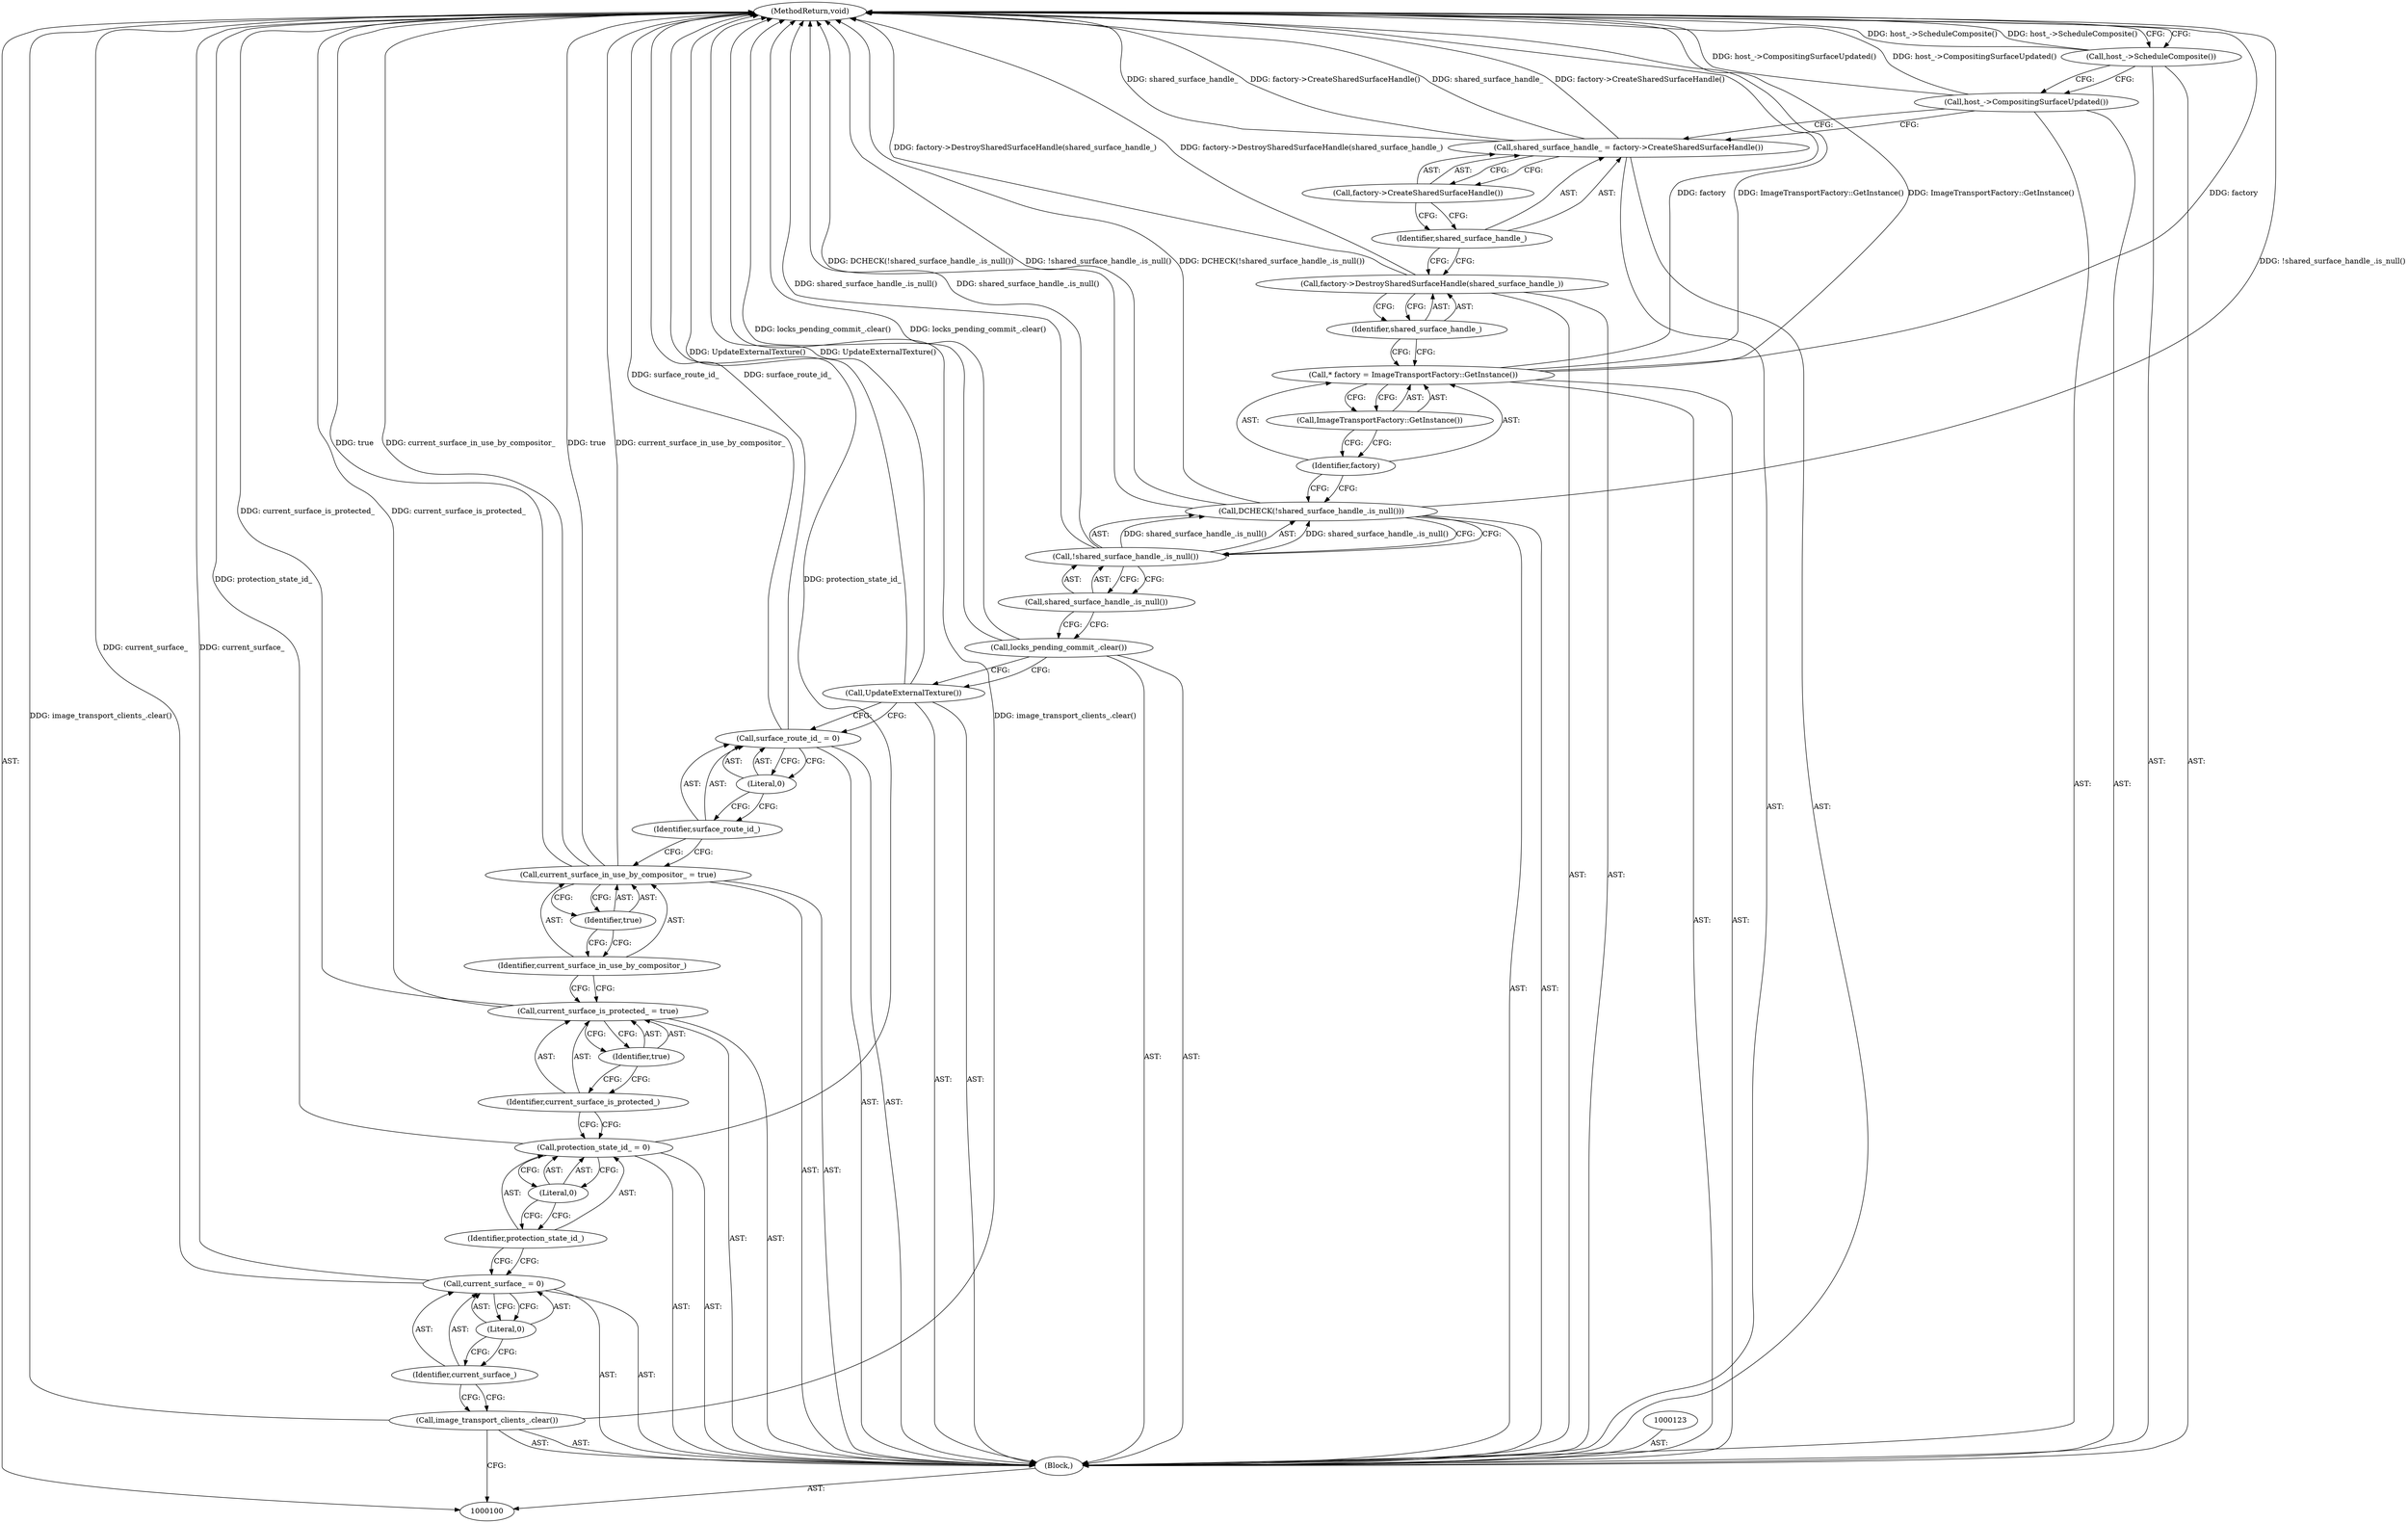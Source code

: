 digraph "1_Chrome_18d67244984a574ba2dd8779faabc0e3e34f4b76_28" {
"1000134" [label="(MethodReturn,void)"];
"1000101" [label="(Block,)"];
"1000122" [label="(Call,shared_surface_handle_.is_null())"];
"1000120" [label="(Call,DCHECK(!shared_surface_handle_.is_null()))"];
"1000121" [label="(Call,!shared_surface_handle_.is_null())"];
"1000124" [label="(Call,* factory = ImageTransportFactory::GetInstance())"];
"1000125" [label="(Identifier,factory)"];
"1000126" [label="(Call,ImageTransportFactory::GetInstance())"];
"1000127" [label="(Call,factory->DestroySharedSurfaceHandle(shared_surface_handle_))"];
"1000128" [label="(Identifier,shared_surface_handle_)"];
"1000129" [label="(Call,shared_surface_handle_ = factory->CreateSharedSurfaceHandle())"];
"1000130" [label="(Identifier,shared_surface_handle_)"];
"1000131" [label="(Call,factory->CreateSharedSurfaceHandle())"];
"1000132" [label="(Call,host_->CompositingSurfaceUpdated())"];
"1000133" [label="(Call,host_->ScheduleComposite())"];
"1000102" [label="(Call,image_transport_clients_.clear())"];
"1000105" [label="(Literal,0)"];
"1000103" [label="(Call,current_surface_ = 0)"];
"1000104" [label="(Identifier,current_surface_)"];
"1000106" [label="(Call,protection_state_id_ = 0)"];
"1000107" [label="(Identifier,protection_state_id_)"];
"1000108" [label="(Literal,0)"];
"1000109" [label="(Call,current_surface_is_protected_ = true)"];
"1000110" [label="(Identifier,current_surface_is_protected_)"];
"1000111" [label="(Identifier,true)"];
"1000112" [label="(Call,current_surface_in_use_by_compositor_ = true)"];
"1000113" [label="(Identifier,current_surface_in_use_by_compositor_)"];
"1000114" [label="(Identifier,true)"];
"1000115" [label="(Call,surface_route_id_ = 0)"];
"1000116" [label="(Identifier,surface_route_id_)"];
"1000117" [label="(Literal,0)"];
"1000118" [label="(Call,UpdateExternalTexture())"];
"1000119" [label="(Call,locks_pending_commit_.clear())"];
"1000134" -> "1000100"  [label="AST: "];
"1000134" -> "1000133"  [label="CFG: "];
"1000124" -> "1000134"  [label="DDG: factory"];
"1000124" -> "1000134"  [label="DDG: ImageTransportFactory::GetInstance()"];
"1000106" -> "1000134"  [label="DDG: protection_state_id_"];
"1000103" -> "1000134"  [label="DDG: current_surface_"];
"1000112" -> "1000134"  [label="DDG: true"];
"1000112" -> "1000134"  [label="DDG: current_surface_in_use_by_compositor_"];
"1000132" -> "1000134"  [label="DDG: host_->CompositingSurfaceUpdated()"];
"1000127" -> "1000134"  [label="DDG: factory->DestroySharedSurfaceHandle(shared_surface_handle_)"];
"1000118" -> "1000134"  [label="DDG: UpdateExternalTexture()"];
"1000121" -> "1000134"  [label="DDG: shared_surface_handle_.is_null()"];
"1000119" -> "1000134"  [label="DDG: locks_pending_commit_.clear()"];
"1000115" -> "1000134"  [label="DDG: surface_route_id_"];
"1000129" -> "1000134"  [label="DDG: shared_surface_handle_"];
"1000129" -> "1000134"  [label="DDG: factory->CreateSharedSurfaceHandle()"];
"1000120" -> "1000134"  [label="DDG: !shared_surface_handle_.is_null()"];
"1000120" -> "1000134"  [label="DDG: DCHECK(!shared_surface_handle_.is_null())"];
"1000133" -> "1000134"  [label="DDG: host_->ScheduleComposite()"];
"1000102" -> "1000134"  [label="DDG: image_transport_clients_.clear()"];
"1000109" -> "1000134"  [label="DDG: current_surface_is_protected_"];
"1000101" -> "1000100"  [label="AST: "];
"1000102" -> "1000101"  [label="AST: "];
"1000103" -> "1000101"  [label="AST: "];
"1000106" -> "1000101"  [label="AST: "];
"1000109" -> "1000101"  [label="AST: "];
"1000112" -> "1000101"  [label="AST: "];
"1000115" -> "1000101"  [label="AST: "];
"1000118" -> "1000101"  [label="AST: "];
"1000119" -> "1000101"  [label="AST: "];
"1000120" -> "1000101"  [label="AST: "];
"1000123" -> "1000101"  [label="AST: "];
"1000124" -> "1000101"  [label="AST: "];
"1000127" -> "1000101"  [label="AST: "];
"1000129" -> "1000101"  [label="AST: "];
"1000132" -> "1000101"  [label="AST: "];
"1000133" -> "1000101"  [label="AST: "];
"1000122" -> "1000121"  [label="AST: "];
"1000122" -> "1000119"  [label="CFG: "];
"1000121" -> "1000122"  [label="CFG: "];
"1000120" -> "1000101"  [label="AST: "];
"1000120" -> "1000121"  [label="CFG: "];
"1000121" -> "1000120"  [label="AST: "];
"1000125" -> "1000120"  [label="CFG: "];
"1000120" -> "1000134"  [label="DDG: !shared_surface_handle_.is_null()"];
"1000120" -> "1000134"  [label="DDG: DCHECK(!shared_surface_handle_.is_null())"];
"1000121" -> "1000120"  [label="DDG: shared_surface_handle_.is_null()"];
"1000121" -> "1000120"  [label="AST: "];
"1000121" -> "1000122"  [label="CFG: "];
"1000122" -> "1000121"  [label="AST: "];
"1000120" -> "1000121"  [label="CFG: "];
"1000121" -> "1000134"  [label="DDG: shared_surface_handle_.is_null()"];
"1000121" -> "1000120"  [label="DDG: shared_surface_handle_.is_null()"];
"1000124" -> "1000101"  [label="AST: "];
"1000124" -> "1000126"  [label="CFG: "];
"1000125" -> "1000124"  [label="AST: "];
"1000126" -> "1000124"  [label="AST: "];
"1000128" -> "1000124"  [label="CFG: "];
"1000124" -> "1000134"  [label="DDG: factory"];
"1000124" -> "1000134"  [label="DDG: ImageTransportFactory::GetInstance()"];
"1000125" -> "1000124"  [label="AST: "];
"1000125" -> "1000120"  [label="CFG: "];
"1000126" -> "1000125"  [label="CFG: "];
"1000126" -> "1000124"  [label="AST: "];
"1000126" -> "1000125"  [label="CFG: "];
"1000124" -> "1000126"  [label="CFG: "];
"1000127" -> "1000101"  [label="AST: "];
"1000127" -> "1000128"  [label="CFG: "];
"1000128" -> "1000127"  [label="AST: "];
"1000130" -> "1000127"  [label="CFG: "];
"1000127" -> "1000134"  [label="DDG: factory->DestroySharedSurfaceHandle(shared_surface_handle_)"];
"1000128" -> "1000127"  [label="AST: "];
"1000128" -> "1000124"  [label="CFG: "];
"1000127" -> "1000128"  [label="CFG: "];
"1000129" -> "1000101"  [label="AST: "];
"1000129" -> "1000131"  [label="CFG: "];
"1000130" -> "1000129"  [label="AST: "];
"1000131" -> "1000129"  [label="AST: "];
"1000132" -> "1000129"  [label="CFG: "];
"1000129" -> "1000134"  [label="DDG: shared_surface_handle_"];
"1000129" -> "1000134"  [label="DDG: factory->CreateSharedSurfaceHandle()"];
"1000130" -> "1000129"  [label="AST: "];
"1000130" -> "1000127"  [label="CFG: "];
"1000131" -> "1000130"  [label="CFG: "];
"1000131" -> "1000129"  [label="AST: "];
"1000131" -> "1000130"  [label="CFG: "];
"1000129" -> "1000131"  [label="CFG: "];
"1000132" -> "1000101"  [label="AST: "];
"1000132" -> "1000129"  [label="CFG: "];
"1000133" -> "1000132"  [label="CFG: "];
"1000132" -> "1000134"  [label="DDG: host_->CompositingSurfaceUpdated()"];
"1000133" -> "1000101"  [label="AST: "];
"1000133" -> "1000132"  [label="CFG: "];
"1000134" -> "1000133"  [label="CFG: "];
"1000133" -> "1000134"  [label="DDG: host_->ScheduleComposite()"];
"1000102" -> "1000101"  [label="AST: "];
"1000102" -> "1000100"  [label="CFG: "];
"1000104" -> "1000102"  [label="CFG: "];
"1000102" -> "1000134"  [label="DDG: image_transport_clients_.clear()"];
"1000105" -> "1000103"  [label="AST: "];
"1000105" -> "1000104"  [label="CFG: "];
"1000103" -> "1000105"  [label="CFG: "];
"1000103" -> "1000101"  [label="AST: "];
"1000103" -> "1000105"  [label="CFG: "];
"1000104" -> "1000103"  [label="AST: "];
"1000105" -> "1000103"  [label="AST: "];
"1000107" -> "1000103"  [label="CFG: "];
"1000103" -> "1000134"  [label="DDG: current_surface_"];
"1000104" -> "1000103"  [label="AST: "];
"1000104" -> "1000102"  [label="CFG: "];
"1000105" -> "1000104"  [label="CFG: "];
"1000106" -> "1000101"  [label="AST: "];
"1000106" -> "1000108"  [label="CFG: "];
"1000107" -> "1000106"  [label="AST: "];
"1000108" -> "1000106"  [label="AST: "];
"1000110" -> "1000106"  [label="CFG: "];
"1000106" -> "1000134"  [label="DDG: protection_state_id_"];
"1000107" -> "1000106"  [label="AST: "];
"1000107" -> "1000103"  [label="CFG: "];
"1000108" -> "1000107"  [label="CFG: "];
"1000108" -> "1000106"  [label="AST: "];
"1000108" -> "1000107"  [label="CFG: "];
"1000106" -> "1000108"  [label="CFG: "];
"1000109" -> "1000101"  [label="AST: "];
"1000109" -> "1000111"  [label="CFG: "];
"1000110" -> "1000109"  [label="AST: "];
"1000111" -> "1000109"  [label="AST: "];
"1000113" -> "1000109"  [label="CFG: "];
"1000109" -> "1000134"  [label="DDG: current_surface_is_protected_"];
"1000110" -> "1000109"  [label="AST: "];
"1000110" -> "1000106"  [label="CFG: "];
"1000111" -> "1000110"  [label="CFG: "];
"1000111" -> "1000109"  [label="AST: "];
"1000111" -> "1000110"  [label="CFG: "];
"1000109" -> "1000111"  [label="CFG: "];
"1000112" -> "1000101"  [label="AST: "];
"1000112" -> "1000114"  [label="CFG: "];
"1000113" -> "1000112"  [label="AST: "];
"1000114" -> "1000112"  [label="AST: "];
"1000116" -> "1000112"  [label="CFG: "];
"1000112" -> "1000134"  [label="DDG: true"];
"1000112" -> "1000134"  [label="DDG: current_surface_in_use_by_compositor_"];
"1000113" -> "1000112"  [label="AST: "];
"1000113" -> "1000109"  [label="CFG: "];
"1000114" -> "1000113"  [label="CFG: "];
"1000114" -> "1000112"  [label="AST: "];
"1000114" -> "1000113"  [label="CFG: "];
"1000112" -> "1000114"  [label="CFG: "];
"1000115" -> "1000101"  [label="AST: "];
"1000115" -> "1000117"  [label="CFG: "];
"1000116" -> "1000115"  [label="AST: "];
"1000117" -> "1000115"  [label="AST: "];
"1000118" -> "1000115"  [label="CFG: "];
"1000115" -> "1000134"  [label="DDG: surface_route_id_"];
"1000116" -> "1000115"  [label="AST: "];
"1000116" -> "1000112"  [label="CFG: "];
"1000117" -> "1000116"  [label="CFG: "];
"1000117" -> "1000115"  [label="AST: "];
"1000117" -> "1000116"  [label="CFG: "];
"1000115" -> "1000117"  [label="CFG: "];
"1000118" -> "1000101"  [label="AST: "];
"1000118" -> "1000115"  [label="CFG: "];
"1000119" -> "1000118"  [label="CFG: "];
"1000118" -> "1000134"  [label="DDG: UpdateExternalTexture()"];
"1000119" -> "1000101"  [label="AST: "];
"1000119" -> "1000118"  [label="CFG: "];
"1000122" -> "1000119"  [label="CFG: "];
"1000119" -> "1000134"  [label="DDG: locks_pending_commit_.clear()"];
}
